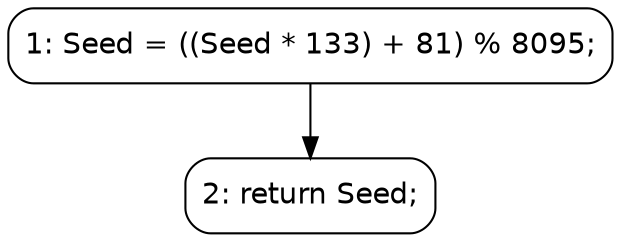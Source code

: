 digraph RandomInteger_CFG {
    node [shape=box, style=rounded, fontname="Helvetica"];
    N1 [label="1: Seed = ((Seed * 133) + 81) % 8095;"];
    N2 [label="2: return Seed;"];
    N1 -> N2;
}